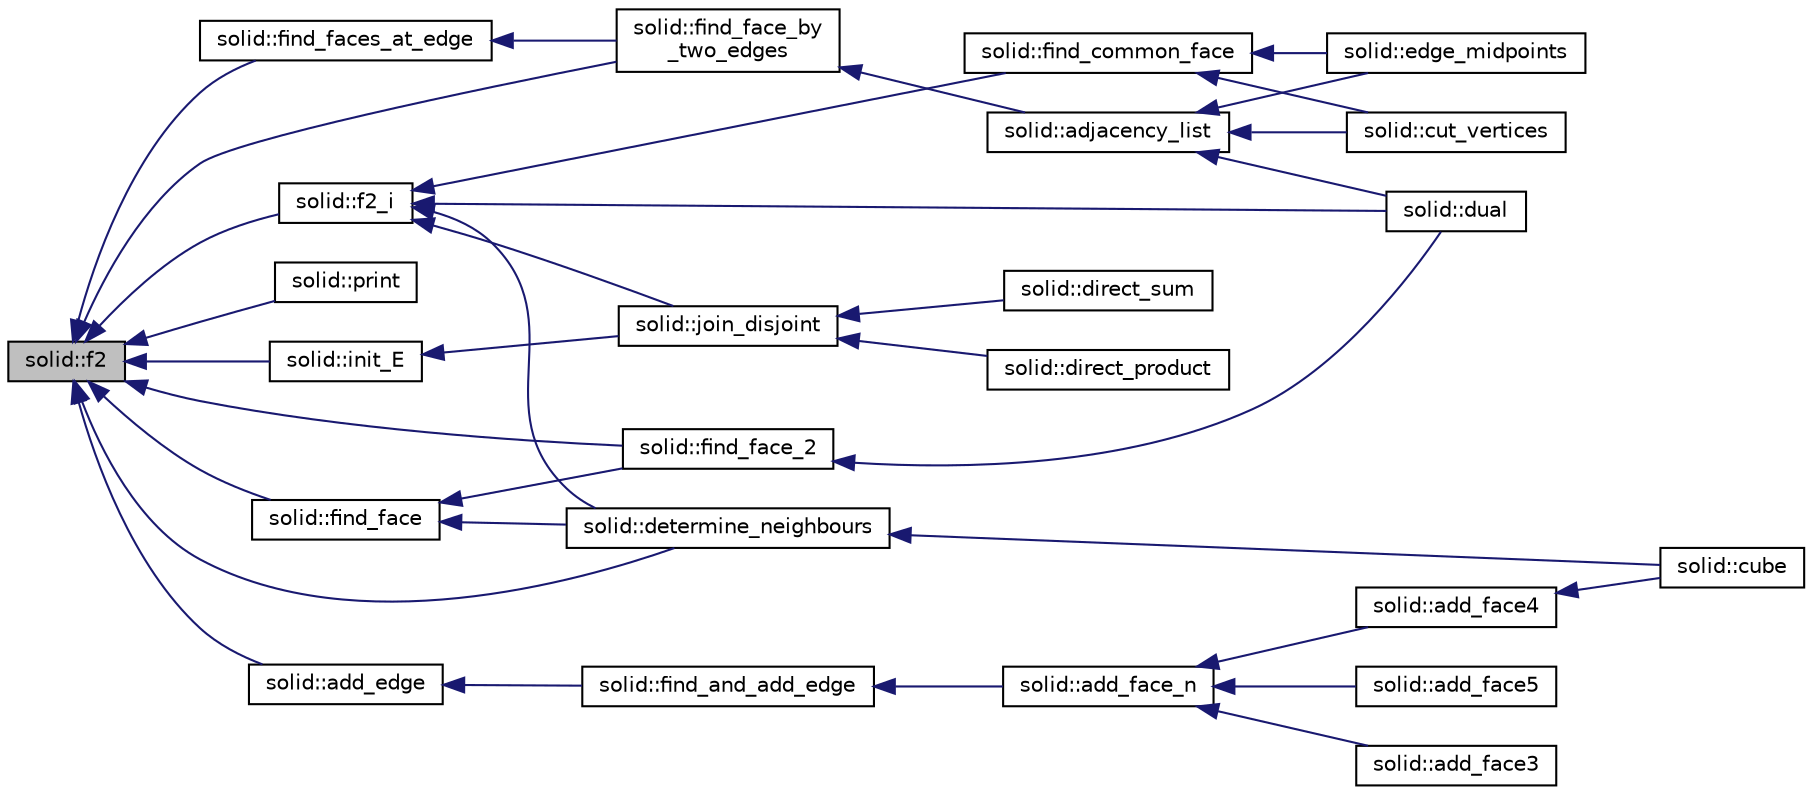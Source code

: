 digraph "solid::f2"
{
  edge [fontname="Helvetica",fontsize="10",labelfontname="Helvetica",labelfontsize="10"];
  node [fontname="Helvetica",fontsize="10",shape=record];
  rankdir="LR";
  Node2200 [label="solid::f2",height=0.2,width=0.4,color="black", fillcolor="grey75", style="filled", fontcolor="black"];
  Node2200 -> Node2201 [dir="back",color="midnightblue",fontsize="10",style="solid",fontname="Helvetica"];
  Node2201 [label="solid::f2_i",height=0.2,width=0.4,color="black", fillcolor="white", style="filled",URL="$d8/def/classsolid.html#a173015a2b945e995448d50dda299c068"];
  Node2201 -> Node2202 [dir="back",color="midnightblue",fontsize="10",style="solid",fontname="Helvetica"];
  Node2202 [label="solid::determine_neighbours",height=0.2,width=0.4,color="black", fillcolor="white", style="filled",URL="$d8/def/classsolid.html#ad6bcabc7a3e9082b4baef371e7828c27"];
  Node2202 -> Node2203 [dir="back",color="midnightblue",fontsize="10",style="solid",fontname="Helvetica"];
  Node2203 [label="solid::cube",height=0.2,width=0.4,color="black", fillcolor="white", style="filled",URL="$d8/def/classsolid.html#a308e6888759550da489397527ed89137"];
  Node2201 -> Node2204 [dir="back",color="midnightblue",fontsize="10",style="solid",fontname="Helvetica"];
  Node2204 [label="solid::find_common_face",height=0.2,width=0.4,color="black", fillcolor="white", style="filled",URL="$d8/def/classsolid.html#a187d6dfd122f2745345813a763e97fd7"];
  Node2204 -> Node2205 [dir="back",color="midnightblue",fontsize="10",style="solid",fontname="Helvetica"];
  Node2205 [label="solid::cut_vertices",height=0.2,width=0.4,color="black", fillcolor="white", style="filled",URL="$d8/def/classsolid.html#a286d7bb090878dfbdc2fcd0dcf4739ce"];
  Node2204 -> Node2206 [dir="back",color="midnightblue",fontsize="10",style="solid",fontname="Helvetica"];
  Node2206 [label="solid::edge_midpoints",height=0.2,width=0.4,color="black", fillcolor="white", style="filled",URL="$d8/def/classsolid.html#a00f043a4986f0eec6ed05c14d64919dc"];
  Node2201 -> Node2207 [dir="back",color="midnightblue",fontsize="10",style="solid",fontname="Helvetica"];
  Node2207 [label="solid::dual",height=0.2,width=0.4,color="black", fillcolor="white", style="filled",URL="$d8/def/classsolid.html#a0147bd21fc7bfed44a10f3b5eca66757"];
  Node2201 -> Node2208 [dir="back",color="midnightblue",fontsize="10",style="solid",fontname="Helvetica"];
  Node2208 [label="solid::join_disjoint",height=0.2,width=0.4,color="black", fillcolor="white", style="filled",URL="$d8/def/classsolid.html#ac3c7868e3b650b7112309c7ad15a394c"];
  Node2208 -> Node2209 [dir="back",color="midnightblue",fontsize="10",style="solid",fontname="Helvetica"];
  Node2209 [label="solid::direct_sum",height=0.2,width=0.4,color="black", fillcolor="white", style="filled",URL="$d8/def/classsolid.html#a2045d572bdbd493c541c69624baeedbf"];
  Node2208 -> Node2210 [dir="back",color="midnightblue",fontsize="10",style="solid",fontname="Helvetica"];
  Node2210 [label="solid::direct_product",height=0.2,width=0.4,color="black", fillcolor="white", style="filled",URL="$d8/def/classsolid.html#a8b4527c066bcebd2e6542fe158c607b0"];
  Node2200 -> Node2211 [dir="back",color="midnightblue",fontsize="10",style="solid",fontname="Helvetica"];
  Node2211 [label="solid::init_E",height=0.2,width=0.4,color="black", fillcolor="white", style="filled",URL="$d8/def/classsolid.html#ae57764803455bb12c6f59a623b595b7d"];
  Node2211 -> Node2208 [dir="back",color="midnightblue",fontsize="10",style="solid",fontname="Helvetica"];
  Node2200 -> Node2212 [dir="back",color="midnightblue",fontsize="10",style="solid",fontname="Helvetica"];
  Node2212 [label="solid::print",height=0.2,width=0.4,color="black", fillcolor="white", style="filled",URL="$d8/def/classsolid.html#a0afe4403778d31d092e2a66c13a9a365"];
  Node2200 -> Node2202 [dir="back",color="midnightblue",fontsize="10",style="solid",fontname="Helvetica"];
  Node2200 -> Node2213 [dir="back",color="midnightblue",fontsize="10",style="solid",fontname="Helvetica"];
  Node2213 [label="solid::find_face",height=0.2,width=0.4,color="black", fillcolor="white", style="filled",URL="$d8/def/classsolid.html#af71537b1f01c068f1d1517c523a72544"];
  Node2213 -> Node2202 [dir="back",color="midnightblue",fontsize="10",style="solid",fontname="Helvetica"];
  Node2213 -> Node2214 [dir="back",color="midnightblue",fontsize="10",style="solid",fontname="Helvetica"];
  Node2214 [label="solid::find_face_2",height=0.2,width=0.4,color="black", fillcolor="white", style="filled",URL="$d8/def/classsolid.html#af5173d277b17d5fe76c6dc39c3b863b7"];
  Node2214 -> Node2207 [dir="back",color="midnightblue",fontsize="10",style="solid",fontname="Helvetica"];
  Node2200 -> Node2214 [dir="back",color="midnightblue",fontsize="10",style="solid",fontname="Helvetica"];
  Node2200 -> Node2215 [dir="back",color="midnightblue",fontsize="10",style="solid",fontname="Helvetica"];
  Node2215 [label="solid::find_face_by\l_two_edges",height=0.2,width=0.4,color="black", fillcolor="white", style="filled",URL="$d8/def/classsolid.html#a83a357e708d7da429afe714dc40a5930"];
  Node2215 -> Node2216 [dir="back",color="midnightblue",fontsize="10",style="solid",fontname="Helvetica"];
  Node2216 [label="solid::adjacency_list",height=0.2,width=0.4,color="black", fillcolor="white", style="filled",URL="$d8/def/classsolid.html#af0ad596c4fd4b091118dd0d6e3e3bf67"];
  Node2216 -> Node2207 [dir="back",color="midnightblue",fontsize="10",style="solid",fontname="Helvetica"];
  Node2216 -> Node2205 [dir="back",color="midnightblue",fontsize="10",style="solid",fontname="Helvetica"];
  Node2216 -> Node2206 [dir="back",color="midnightblue",fontsize="10",style="solid",fontname="Helvetica"];
  Node2200 -> Node2217 [dir="back",color="midnightblue",fontsize="10",style="solid",fontname="Helvetica"];
  Node2217 [label="solid::find_faces_at_edge",height=0.2,width=0.4,color="black", fillcolor="white", style="filled",URL="$d8/def/classsolid.html#ae6339a607e15cbfaa028063296ed9767"];
  Node2217 -> Node2215 [dir="back",color="midnightblue",fontsize="10",style="solid",fontname="Helvetica"];
  Node2200 -> Node2218 [dir="back",color="midnightblue",fontsize="10",style="solid",fontname="Helvetica"];
  Node2218 [label="solid::add_edge",height=0.2,width=0.4,color="black", fillcolor="white", style="filled",URL="$d8/def/classsolid.html#a972d36c69f629d8f78d3a7fccb5b75ba"];
  Node2218 -> Node2219 [dir="back",color="midnightblue",fontsize="10",style="solid",fontname="Helvetica"];
  Node2219 [label="solid::find_and_add_edge",height=0.2,width=0.4,color="black", fillcolor="white", style="filled",URL="$d8/def/classsolid.html#a91c02de4312c4942c0f6642154d97047"];
  Node2219 -> Node2220 [dir="back",color="midnightblue",fontsize="10",style="solid",fontname="Helvetica"];
  Node2220 [label="solid::add_face_n",height=0.2,width=0.4,color="black", fillcolor="white", style="filled",URL="$d8/def/classsolid.html#adbadfbdd46abe10cb56f041d2408b001"];
  Node2220 -> Node2221 [dir="back",color="midnightblue",fontsize="10",style="solid",fontname="Helvetica"];
  Node2221 [label="solid::add_face3",height=0.2,width=0.4,color="black", fillcolor="white", style="filled",URL="$d8/def/classsolid.html#a6875ab7d3238826f030bae684137f789"];
  Node2220 -> Node2222 [dir="back",color="midnightblue",fontsize="10",style="solid",fontname="Helvetica"];
  Node2222 [label="solid::add_face4",height=0.2,width=0.4,color="black", fillcolor="white", style="filled",URL="$d8/def/classsolid.html#ae0c74bc52056d190e54a60c78c1858a2"];
  Node2222 -> Node2203 [dir="back",color="midnightblue",fontsize="10",style="solid",fontname="Helvetica"];
  Node2220 -> Node2223 [dir="back",color="midnightblue",fontsize="10",style="solid",fontname="Helvetica"];
  Node2223 [label="solid::add_face5",height=0.2,width=0.4,color="black", fillcolor="white", style="filled",URL="$d8/def/classsolid.html#a56243f48f4573b2989154be1dca68713"];
}
